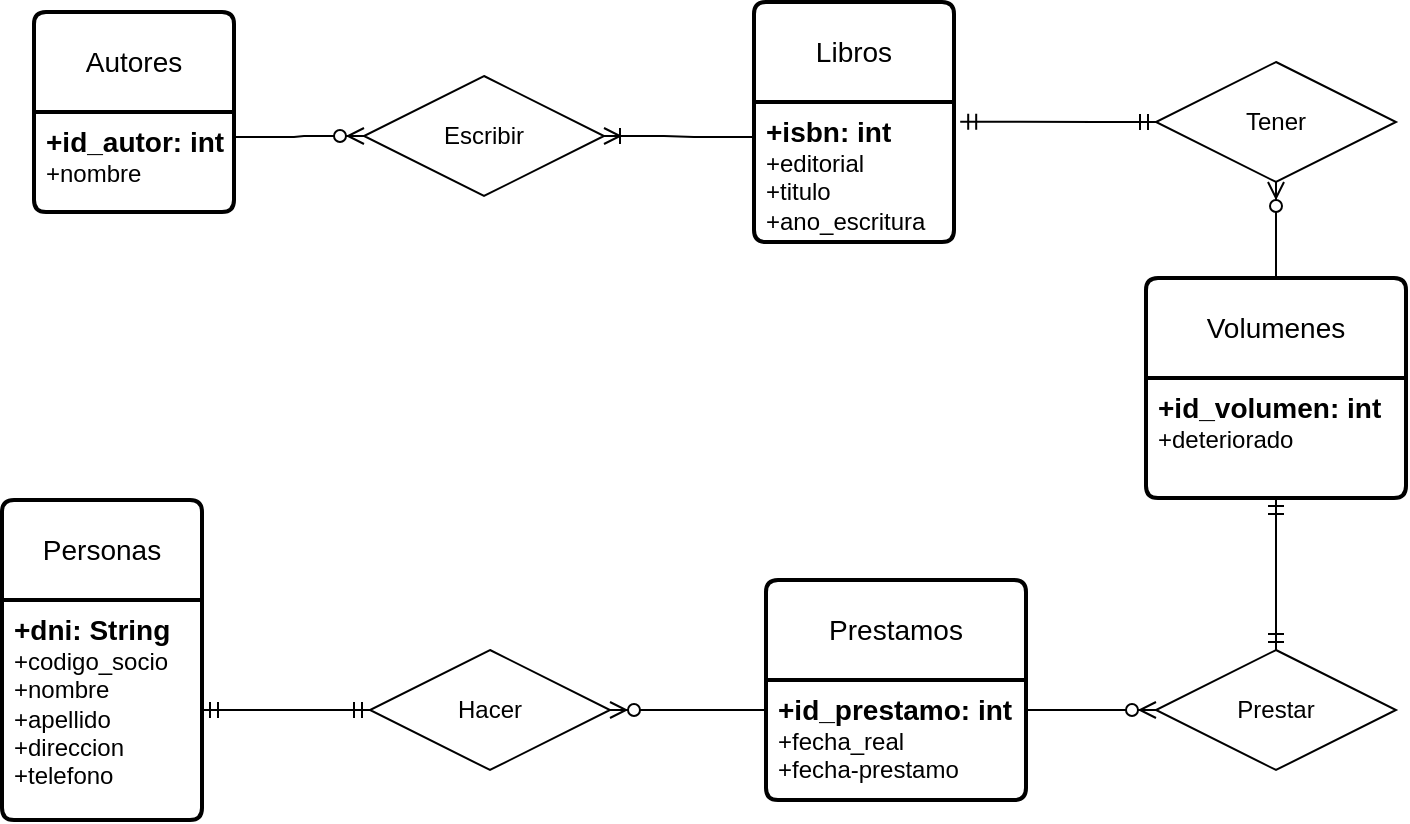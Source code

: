 <mxfile version="22.0.4" type="github">
  <diagram id="R2lEEEUBdFMjLlhIrx00" name="Page-1">
    <mxGraphModel dx="1750" dy="957" grid="1" gridSize="10" guides="1" tooltips="1" connect="1" arrows="1" fold="1" page="1" pageScale="1" pageWidth="850" pageHeight="1100" math="0" shadow="0" extFonts="Permanent Marker^https://fonts.googleapis.com/css?family=Permanent+Marker">
      <root>
        <mxCell id="0" />
        <mxCell id="1" parent="0" />
        <mxCell id="tdtAZZe7iDzmqnhGQD1Q-1" value="Autores" style="swimlane;childLayout=stackLayout;horizontal=1;startSize=50;horizontalStack=0;rounded=1;fontSize=14;fontStyle=0;strokeWidth=2;resizeParent=0;resizeLast=1;shadow=0;dashed=0;align=center;arcSize=4;whiteSpace=wrap;html=1;" parent="1" vertex="1">
          <mxGeometry x="65" y="228" width="100" height="100" as="geometry" />
        </mxCell>
        <mxCell id="tdtAZZe7iDzmqnhGQD1Q-2" value="&lt;b&gt;&lt;font style=&quot;font-size: 14px;&quot;&gt;+id_autor: int&lt;/font&gt;&lt;/b&gt;&lt;br&gt;+nombre" style="align=left;strokeColor=none;fillColor=none;spacingLeft=4;fontSize=12;verticalAlign=top;resizable=0;rotatable=0;part=1;html=1;" parent="tdtAZZe7iDzmqnhGQD1Q-1" vertex="1">
          <mxGeometry y="50" width="100" height="50" as="geometry" />
        </mxCell>
        <mxCell id="tdtAZZe7iDzmqnhGQD1Q-3" value="Escribir" style="shape=rhombus;perimeter=rhombusPerimeter;whiteSpace=wrap;html=1;align=center;" parent="1" vertex="1">
          <mxGeometry x="230" y="260" width="120" height="60" as="geometry" />
        </mxCell>
        <mxCell id="tdtAZZe7iDzmqnhGQD1Q-4" value="Libros" style="swimlane;childLayout=stackLayout;horizontal=1;startSize=50;horizontalStack=0;rounded=1;fontSize=14;fontStyle=0;strokeWidth=2;resizeParent=0;resizeLast=1;shadow=0;dashed=0;align=center;arcSize=4;whiteSpace=wrap;html=1;" parent="1" vertex="1">
          <mxGeometry x="425" y="223" width="100" height="120" as="geometry" />
        </mxCell>
        <mxCell id="tdtAZZe7iDzmqnhGQD1Q-5" value="&lt;font style=&quot;font-size: 14px;&quot;&gt;&lt;b&gt;+isbn: int&lt;/b&gt;&lt;/font&gt;&lt;br&gt;+editorial&lt;br&gt;+titulo&lt;br&gt;+ano_escritura" style="align=left;strokeColor=none;fillColor=none;spacingLeft=4;fontSize=12;verticalAlign=top;resizable=0;rotatable=0;part=1;html=1;" parent="tdtAZZe7iDzmqnhGQD1Q-4" vertex="1">
          <mxGeometry y="50" width="100" height="70" as="geometry" />
        </mxCell>
        <mxCell id="tdtAZZe7iDzmqnhGQD1Q-6" value="Tener" style="shape=rhombus;perimeter=rhombusPerimeter;whiteSpace=wrap;html=1;align=center;" parent="1" vertex="1">
          <mxGeometry x="626" y="253" width="120" height="60" as="geometry" />
        </mxCell>
        <mxCell id="tdtAZZe7iDzmqnhGQD1Q-7" value="Volumenes" style="swimlane;childLayout=stackLayout;horizontal=1;startSize=50;horizontalStack=0;rounded=1;fontSize=14;fontStyle=0;strokeWidth=2;resizeParent=0;resizeLast=1;shadow=0;dashed=0;align=center;arcSize=4;whiteSpace=wrap;html=1;" parent="1" vertex="1">
          <mxGeometry x="621" y="361" width="130" height="110" as="geometry" />
        </mxCell>
        <mxCell id="tdtAZZe7iDzmqnhGQD1Q-8" value="&lt;font style=&quot;font-size: 14px;&quot;&gt;&lt;b&gt;+id_volumen: int&lt;/b&gt;&lt;/font&gt;&lt;br&gt;+deteriorado" style="align=left;strokeColor=none;fillColor=none;spacingLeft=4;fontSize=12;verticalAlign=top;resizable=0;rotatable=0;part=1;html=1;" parent="tdtAZZe7iDzmqnhGQD1Q-7" vertex="1">
          <mxGeometry y="50" width="130" height="60" as="geometry" />
        </mxCell>
        <mxCell id="tdtAZZe7iDzmqnhGQD1Q-9" value="Prestar" style="shape=rhombus;perimeter=rhombusPerimeter;whiteSpace=wrap;html=1;align=center;" parent="1" vertex="1">
          <mxGeometry x="626" y="547" width="120" height="60" as="geometry" />
        </mxCell>
        <mxCell id="tdtAZZe7iDzmqnhGQD1Q-10" value="Prestamos" style="swimlane;childLayout=stackLayout;horizontal=1;startSize=50;horizontalStack=0;rounded=1;fontSize=14;fontStyle=0;strokeWidth=2;resizeParent=0;resizeLast=1;shadow=0;dashed=0;align=center;arcSize=4;whiteSpace=wrap;html=1;" parent="1" vertex="1">
          <mxGeometry x="431" y="512" width="130" height="110" as="geometry" />
        </mxCell>
        <mxCell id="tdtAZZe7iDzmqnhGQD1Q-11" value="&lt;font style=&quot;font-size: 14px;&quot;&gt;&lt;b&gt;+id_prestamo: int&lt;/b&gt;&lt;/font&gt;&lt;br&gt;+fecha_real&lt;br&gt;+fecha-prestamo" style="align=left;strokeColor=none;fillColor=none;spacingLeft=4;fontSize=12;verticalAlign=top;resizable=0;rotatable=0;part=1;html=1;" parent="tdtAZZe7iDzmqnhGQD1Q-10" vertex="1">
          <mxGeometry y="50" width="130" height="60" as="geometry" />
        </mxCell>
        <mxCell id="tdtAZZe7iDzmqnhGQD1Q-12" value="Hacer" style="shape=rhombus;perimeter=rhombusPerimeter;whiteSpace=wrap;html=1;align=center;" parent="1" vertex="1">
          <mxGeometry x="233" y="547" width="120" height="60" as="geometry" />
        </mxCell>
        <mxCell id="tdtAZZe7iDzmqnhGQD1Q-13" value="Personas" style="swimlane;childLayout=stackLayout;horizontal=1;startSize=50;horizontalStack=0;rounded=1;fontSize=14;fontStyle=0;strokeWidth=2;resizeParent=0;resizeLast=1;shadow=0;dashed=0;align=center;arcSize=4;whiteSpace=wrap;html=1;" parent="1" vertex="1">
          <mxGeometry x="49" y="472" width="100" height="160" as="geometry" />
        </mxCell>
        <mxCell id="tdtAZZe7iDzmqnhGQD1Q-14" value="&lt;font style=&quot;font-size: 14px;&quot;&gt;&lt;b&gt;+dni: String&lt;br&gt;&lt;/b&gt;&lt;/font&gt;+codigo_socio&lt;br&gt;+nombre&lt;br&gt;+apellido&lt;br&gt;+direccion&lt;br&gt;+telefono" style="align=left;strokeColor=none;fillColor=none;spacingLeft=4;fontSize=12;verticalAlign=top;resizable=0;rotatable=0;part=1;html=1;" parent="tdtAZZe7iDzmqnhGQD1Q-13" vertex="1">
          <mxGeometry y="50" width="100" height="110" as="geometry" />
        </mxCell>
        <mxCell id="QaBLT7zoktpps23ydMiA-3" value="" style="edgeStyle=entityRelationEdgeStyle;fontSize=12;html=1;endArrow=ERzeroToMany;endFill=1;rounded=0;exitX=1;exitY=0.25;exitDx=0;exitDy=0;entryX=0;entryY=0.5;entryDx=0;entryDy=0;" parent="1" source="tdtAZZe7iDzmqnhGQD1Q-2" target="tdtAZZe7iDzmqnhGQD1Q-3" edge="1">
          <mxGeometry width="100" height="100" relative="1" as="geometry">
            <mxPoint x="350" y="360" as="sourcePoint" />
            <mxPoint x="450" y="260" as="targetPoint" />
          </mxGeometry>
        </mxCell>
        <mxCell id="QaBLT7zoktpps23ydMiA-4" value="" style="edgeStyle=entityRelationEdgeStyle;fontSize=12;html=1;endArrow=ERoneToMany;rounded=0;exitX=0;exitY=0.25;exitDx=0;exitDy=0;entryX=1;entryY=0.5;entryDx=0;entryDy=0;" parent="1" source="tdtAZZe7iDzmqnhGQD1Q-5" target="tdtAZZe7iDzmqnhGQD1Q-3" edge="1">
          <mxGeometry width="100" height="100" relative="1" as="geometry">
            <mxPoint x="370" y="290" as="sourcePoint" />
            <mxPoint x="470" y="190" as="targetPoint" />
          </mxGeometry>
        </mxCell>
        <mxCell id="QaBLT7zoktpps23ydMiA-6" value="" style="edgeStyle=entityRelationEdgeStyle;fontSize=12;html=1;endArrow=ERmandOne;startArrow=ERmandOne;rounded=0;entryX=0;entryY=0.5;entryDx=0;entryDy=0;exitX=1.031;exitY=0.141;exitDx=0;exitDy=0;exitPerimeter=0;" parent="1" source="tdtAZZe7iDzmqnhGQD1Q-5" target="tdtAZZe7iDzmqnhGQD1Q-6" edge="1">
          <mxGeometry width="100" height="100" relative="1" as="geometry">
            <mxPoint x="830" y="190" as="sourcePoint" />
            <mxPoint x="930" y="90" as="targetPoint" />
          </mxGeometry>
        </mxCell>
        <mxCell id="QaBLT7zoktpps23ydMiA-7" value="" style="fontSize=12;html=1;endArrow=ERzeroToMany;endFill=1;rounded=0;entryX=0.5;entryY=1;entryDx=0;entryDy=0;exitX=0.5;exitY=0;exitDx=0;exitDy=0;" parent="1" source="tdtAZZe7iDzmqnhGQD1Q-7" target="tdtAZZe7iDzmqnhGQD1Q-6" edge="1">
          <mxGeometry width="100" height="100" relative="1" as="geometry">
            <mxPoint x="830" y="190" as="sourcePoint" />
            <mxPoint x="930" y="90" as="targetPoint" />
          </mxGeometry>
        </mxCell>
        <mxCell id="QaBLT7zoktpps23ydMiA-8" value="" style="fontSize=12;html=1;endArrow=ERmandOne;startArrow=ERmandOne;rounded=0;entryX=0.5;entryY=0;entryDx=0;entryDy=0;exitX=0.5;exitY=1;exitDx=0;exitDy=0;" parent="1" source="tdtAZZe7iDzmqnhGQD1Q-8" target="tdtAZZe7iDzmqnhGQD1Q-9" edge="1">
          <mxGeometry width="100" height="100" relative="1" as="geometry">
            <mxPoint x="657" y="462" as="sourcePoint" />
            <mxPoint x="1137" y="80" as="targetPoint" />
          </mxGeometry>
        </mxCell>
        <mxCell id="QaBLT7zoktpps23ydMiA-9" value="" style="fontSize=12;html=1;endArrow=ERzeroToMany;endFill=1;rounded=0;entryX=0;entryY=0.5;entryDx=0;entryDy=0;exitX=1;exitY=0.25;exitDx=0;exitDy=0;" parent="1" source="tdtAZZe7iDzmqnhGQD1Q-11" target="tdtAZZe7iDzmqnhGQD1Q-9" edge="1">
          <mxGeometry width="100" height="100" relative="1" as="geometry">
            <mxPoint x="416" y="352" as="sourcePoint" />
            <mxPoint x="516" y="252" as="targetPoint" />
          </mxGeometry>
        </mxCell>
        <mxCell id="QaBLT7zoktpps23ydMiA-11" value="" style="edgeStyle=entityRelationEdgeStyle;fontSize=12;html=1;endArrow=ERzeroToMany;endFill=1;rounded=0;exitX=0;exitY=0.25;exitDx=0;exitDy=0;entryX=1;entryY=0.5;entryDx=0;entryDy=0;" parent="1" source="tdtAZZe7iDzmqnhGQD1Q-11" target="tdtAZZe7iDzmqnhGQD1Q-12" edge="1">
          <mxGeometry width="100" height="100" relative="1" as="geometry">
            <mxPoint x="456" y="442" as="sourcePoint" />
            <mxPoint x="176" y="632" as="targetPoint" />
          </mxGeometry>
        </mxCell>
        <mxCell id="QaBLT7zoktpps23ydMiA-12" value="" style="edgeStyle=entityRelationEdgeStyle;fontSize=12;html=1;endArrow=ERmandOne;startArrow=ERmandOne;rounded=0;entryX=1;entryY=0.5;entryDx=0;entryDy=0;exitX=0;exitY=0.5;exitDx=0;exitDy=0;" parent="1" source="tdtAZZe7iDzmqnhGQD1Q-12" target="tdtAZZe7iDzmqnhGQD1Q-14" edge="1">
          <mxGeometry width="100" height="100" relative="1" as="geometry">
            <mxPoint x="562" y="520" as="sourcePoint" />
            <mxPoint x="642" y="512" as="targetPoint" />
            <Array as="points">
              <mxPoint x="672" y="532" />
            </Array>
          </mxGeometry>
        </mxCell>
      </root>
    </mxGraphModel>
  </diagram>
</mxfile>
